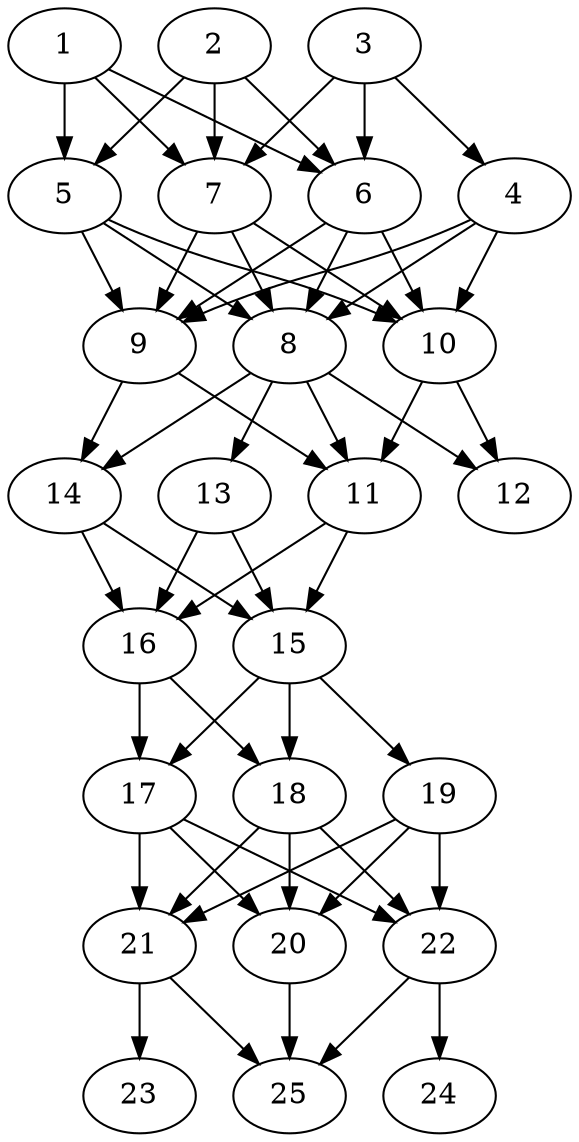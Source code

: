 // DAG automatically generated by daggen at Thu Oct  3 14:00:40 2019
// ./daggen --dot -n 25 --ccr 0.5 --fat 0.5 --regular 0.7 --density 0.9 --mindata 5242880 --maxdata 52428800 
digraph G {
  1 [size="51369984", alpha="0.08", expect_size="25684992"] 
  1 -> 5 [size ="25684992"]
  1 -> 6 [size ="25684992"]
  1 -> 7 [size ="25684992"]
  2 [size="95141888", alpha="0.08", expect_size="47570944"] 
  2 -> 5 [size ="47570944"]
  2 -> 6 [size ="47570944"]
  2 -> 7 [size ="47570944"]
  3 [size="89075712", alpha="0.09", expect_size="44537856"] 
  3 -> 4 [size ="44537856"]
  3 -> 6 [size ="44537856"]
  3 -> 7 [size ="44537856"]
  4 [size="79828992", alpha="0.02", expect_size="39914496"] 
  4 -> 8 [size ="39914496"]
  4 -> 9 [size ="39914496"]
  4 -> 10 [size ="39914496"]
  5 [size="43929600", alpha="0.17", expect_size="21964800"] 
  5 -> 8 [size ="21964800"]
  5 -> 9 [size ="21964800"]
  5 -> 10 [size ="21964800"]
  6 [size="92909568", alpha="0.08", expect_size="46454784"] 
  6 -> 8 [size ="46454784"]
  6 -> 9 [size ="46454784"]
  6 -> 10 [size ="46454784"]
  7 [size="102893568", alpha="0.12", expect_size="51446784"] 
  7 -> 8 [size ="51446784"]
  7 -> 9 [size ="51446784"]
  7 -> 10 [size ="51446784"]
  8 [size="59140096", alpha="0.20", expect_size="29570048"] 
  8 -> 11 [size ="29570048"]
  8 -> 12 [size ="29570048"]
  8 -> 13 [size ="29570048"]
  8 -> 14 [size ="29570048"]
  9 [size="39940096", alpha="0.11", expect_size="19970048"] 
  9 -> 11 [size ="19970048"]
  9 -> 14 [size ="19970048"]
  10 [size="41535488", alpha="0.20", expect_size="20767744"] 
  10 -> 11 [size ="20767744"]
  10 -> 12 [size ="20767744"]
  11 [size="55187456", alpha="0.02", expect_size="27593728"] 
  11 -> 15 [size ="27593728"]
  11 -> 16 [size ="27593728"]
  12 [size="92397568", alpha="0.15", expect_size="46198784"] 
  13 [size="34394112", alpha="0.05", expect_size="17197056"] 
  13 -> 15 [size ="17197056"]
  13 -> 16 [size ="17197056"]
  14 [size="74651648", alpha="0.11", expect_size="37325824"] 
  14 -> 15 [size ="37325824"]
  14 -> 16 [size ="37325824"]
  15 [size="85688320", alpha="0.16", expect_size="42844160"] 
  15 -> 17 [size ="42844160"]
  15 -> 18 [size ="42844160"]
  15 -> 19 [size ="42844160"]
  16 [size="69591040", alpha="0.03", expect_size="34795520"] 
  16 -> 17 [size ="34795520"]
  16 -> 18 [size ="34795520"]
  17 [size="13531136", alpha="0.19", expect_size="6765568"] 
  17 -> 20 [size ="6765568"]
  17 -> 21 [size ="6765568"]
  17 -> 22 [size ="6765568"]
  18 [size="69736448", alpha="0.17", expect_size="34868224"] 
  18 -> 20 [size ="34868224"]
  18 -> 21 [size ="34868224"]
  18 -> 22 [size ="34868224"]
  19 [size="68476928", alpha="0.18", expect_size="34238464"] 
  19 -> 20 [size ="34238464"]
  19 -> 21 [size ="34238464"]
  19 -> 22 [size ="34238464"]
  20 [size="24545280", alpha="0.06", expect_size="12272640"] 
  20 -> 25 [size ="12272640"]
  21 [size="23320576", alpha="0.03", expect_size="11660288"] 
  21 -> 23 [size ="11660288"]
  21 -> 25 [size ="11660288"]
  22 [size="31578112", alpha="0.18", expect_size="15789056"] 
  22 -> 24 [size ="15789056"]
  22 -> 25 [size ="15789056"]
  23 [size="103798784", alpha="0.09", expect_size="51899392"] 
  24 [size="34977792", alpha="0.15", expect_size="17488896"] 
  25 [size="85891072", alpha="0.09", expect_size="42945536"] 
}

